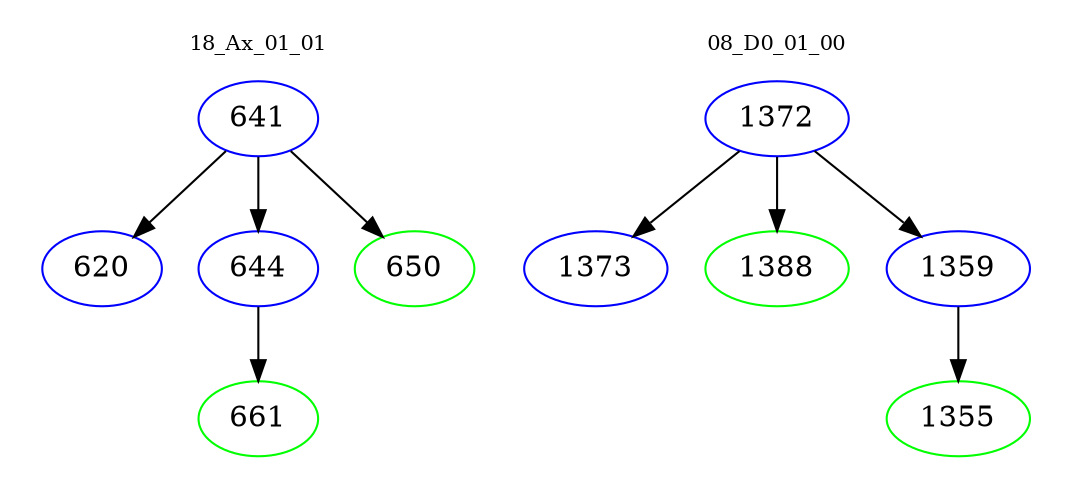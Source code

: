 digraph{
subgraph cluster_0 {
color = white
label = "18_Ax_01_01";
fontsize=10;
T0_641 [label="641", color="blue"]
T0_641 -> T0_620 [color="black"]
T0_620 [label="620", color="blue"]
T0_641 -> T0_644 [color="black"]
T0_644 [label="644", color="blue"]
T0_644 -> T0_661 [color="black"]
T0_661 [label="661", color="green"]
T0_641 -> T0_650 [color="black"]
T0_650 [label="650", color="green"]
}
subgraph cluster_1 {
color = white
label = "08_D0_01_00";
fontsize=10;
T1_1372 [label="1372", color="blue"]
T1_1372 -> T1_1373 [color="black"]
T1_1373 [label="1373", color="blue"]
T1_1372 -> T1_1388 [color="black"]
T1_1388 [label="1388", color="green"]
T1_1372 -> T1_1359 [color="black"]
T1_1359 [label="1359", color="blue"]
T1_1359 -> T1_1355 [color="black"]
T1_1355 [label="1355", color="green"]
}
}
